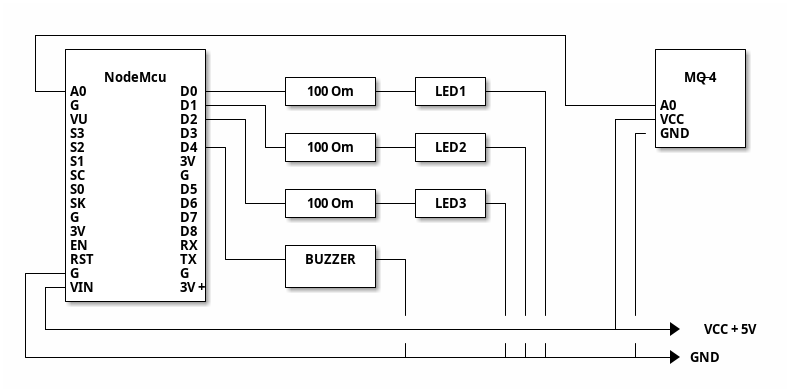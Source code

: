 @startditaa

 +----------------------------------------------------+
 |  +-------------+                                   |        +--------+
 |  |             |                                   |        |        |
 |  |   NodeMcu   |       +--------+   +------+       |        |  MQ-4  |
 +--+A0         D0+-------+ 100 Om +---+ LED1 +-----+ |        |        |
    |G          D1+-----+ +--------+   +------+     | +--------+A0      |
    |VU         D2+---+ |                           |      +---+VCC     |
    |S3         D3|   | | +--------+   +------+     |      | +-|GND     |
    |S2         D4+-+ | +-+ 100 Om +---+ LED2 +---+ |      | | +--------+
    |S1         3V| | |   +--------+   +------+   | |      | |
    |SC         G | | |                           | |      | |
    |S0         D5| | |   +--------+   +------+   | |      | |
    |SK         D6| | +---+ 100 Om +---+ LED3 +-+ | |      | |
    |G          D7| |     +--------+   +------+ | | |      | |
    |3V         D8| |                           | | |      | |
    |EN         RX| |     +--------+            | | |      | |
    |RST        TX| +-----+ BUZZER +--+         | | |      | |
+---+G          G |       |        |  |         | | |      | |
| +-+VIN        3V++      +--------+  |         | | |      | |
| | +-------------+                   |         | | |      | |
| |                                   |         | | |      | |
| +--------------------------------------------------------+-----> VCC + 5V
|                                     |         | | |        |
+-------------------------------------+---------+-+-+--------+---> GND


@endditaa